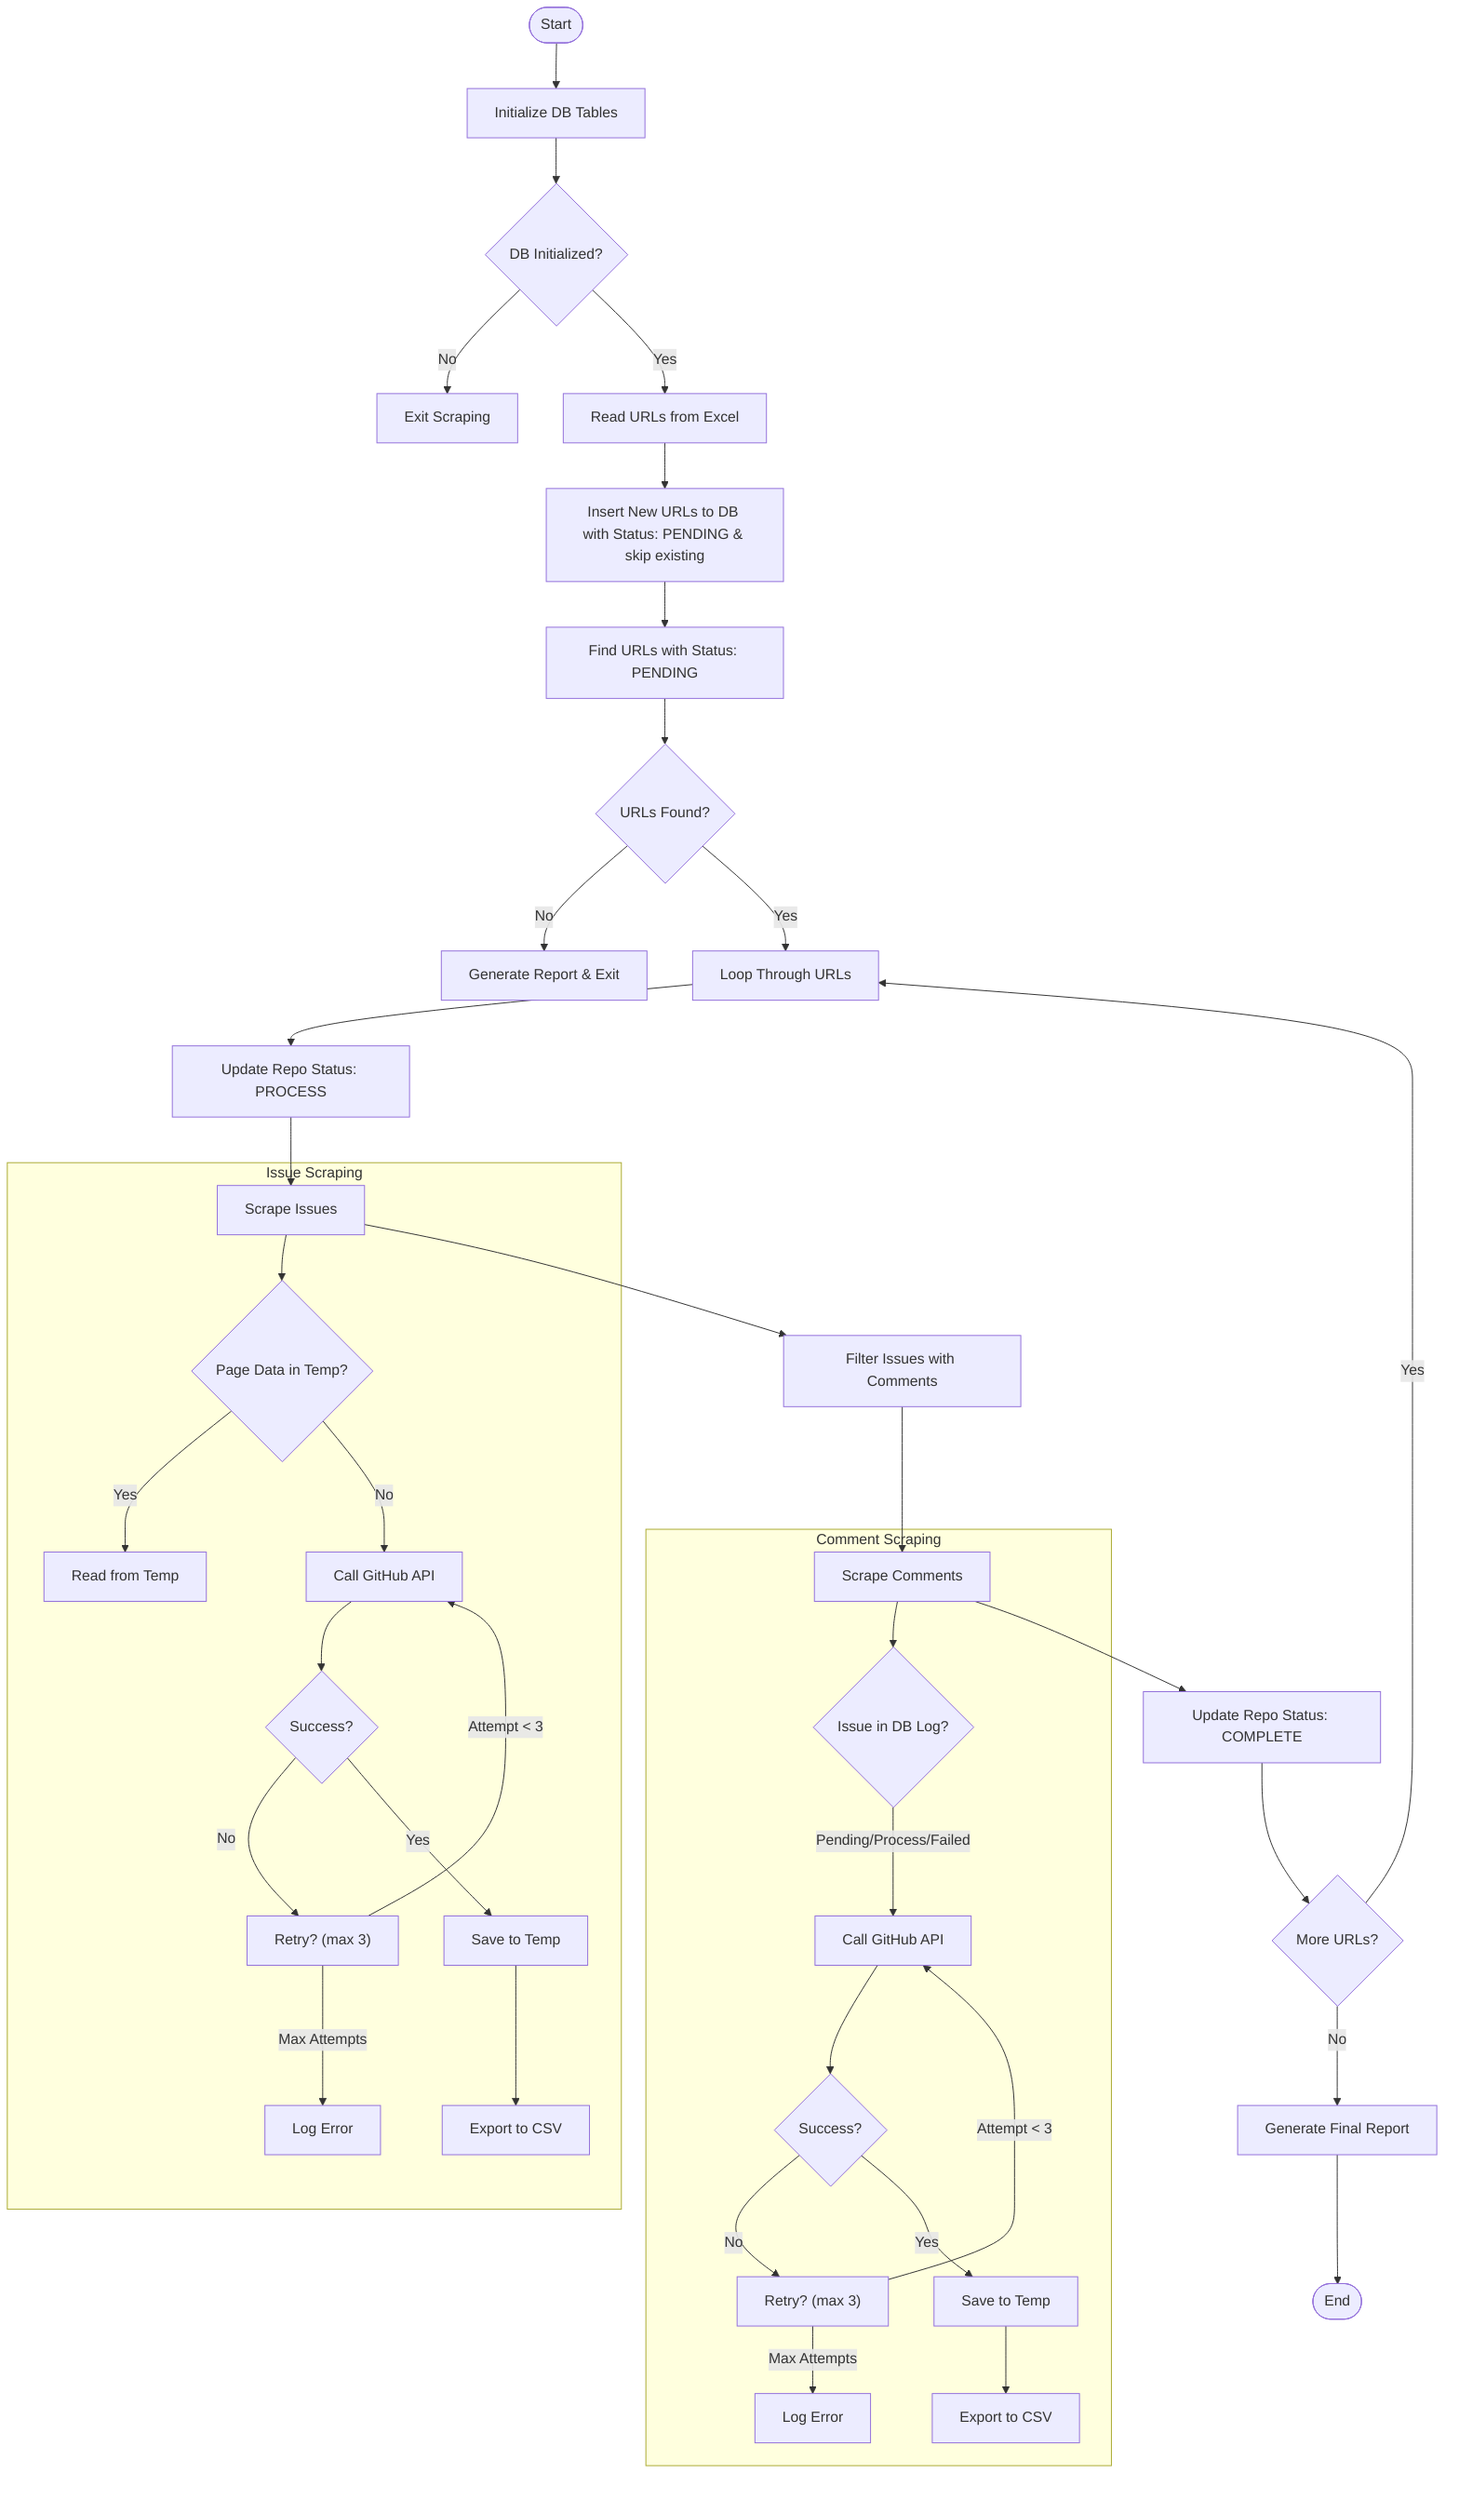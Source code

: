 flowchart TD
    A([Start]) --> B[Initialize DB Tables]
    B --> C{DB Initialized?}
    C -->|No| D[Exit Scraping]
    C -->|Yes| E[Read URLs from Excel]
    E --> F[Insert New URLs to DB with Status: PENDING & skip existing]
    F --> G[Find URLs with Status: PENDING]
    G --> H{URLs Found?}
    H -->|No| I[Generate Report & Exit]
    H -->|Yes| J[Loop Through URLs]
    J --> K[Update Repo Status: PROCESS]
    K --> L[Scrape Issues]
    
    subgraph "Issue Scraping"
        L --> M{Page Data in Temp?}
        M -->|Yes| N[Read from Temp]
        M -->|No| O[Call GitHub API]
        O --> P{Success?}
        P -->|No| Q["Retry? (max 3)"]
        Q -->|Attempt < 3| O
        Q -->|Max Attempts| R[Log Error]
        P -->|Yes| S[Save to Temp]
        S --> T[Export to CSV]
    end
    
    L --> U[Filter Issues with Comments]
    U --> V[Scrape Comments]
    
    subgraph "Comment Scraping"
        V --> W{Issue in DB Log?}
        W -->|Pending/Process/Failed| X[Call GitHub API]
        X --> Y{Success?}
        Y -->|No| Z["Retry? (max 3)"]
        Z -->|Attempt < 3| X
        Z -->|Max Attempts| AA[Log Error]
        Y -->|Yes| AB[Save to Temp]
        AB --> AC[Export to CSV]
    end
    
    V --> AD[Update Repo Status: COMPLETE]
    AD --> AE{More URLs?}
    AE -->|Yes| J
    AE -->|No| AF[Generate Final Report]
    AF --> AG([End])